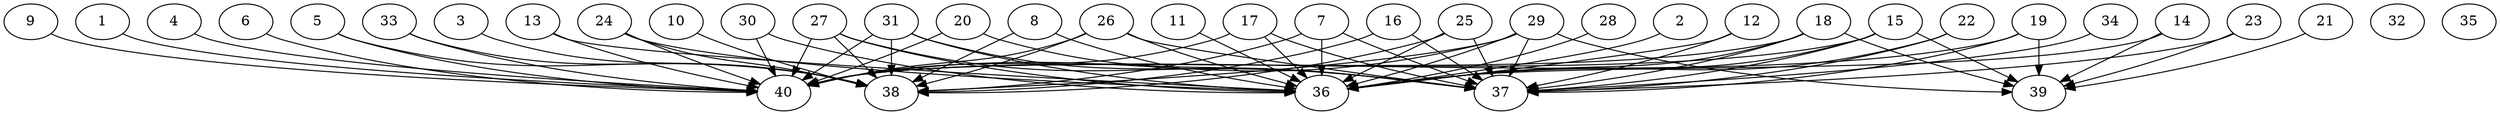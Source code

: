 // DAG (tier=3-complex, mode=compute, n=40, ccr=0.458, fat=0.859, density=0.609, regular=0.237, jump=0.225, mindata=1048576, maxdata=16777216)
// DAG automatically generated by daggen at Sun Aug 24 16:33:34 2025
// /home/ermia/Project/Environments/daggen/bin/daggen --dot --ccr 0.458 --fat 0.859 --regular 0.237 --density 0.609 --jump 0.225 --mindata 1048576 --maxdata 16777216 -n 40 
digraph G {
  1 [size="79030423572869152", alpha="0.18", expect_size="39515211786434576"]
  1 -> 40 [size ="1298167286988800"]
  2 [size="18923753773126856", alpha="0.11", expect_size="9461876886563428"]
  2 -> 36 [size ="1440668136243200"]
  3 [size="1285350190518150", alpha="0.08", expect_size="642675095259075"]
  3 -> 38 [size ="38848516063232"]
  4 [size="73673698069783680", alpha="0.03", expect_size="36836849034891840"]
  4 -> 40 [size ="1352146435964928"]
  5 [size="15674852926256316416", alpha="0.17", expect_size="7837426463128158208"]
  5 -> 38 [size ="50106296434688"]
  5 -> 40 [size ="50106296434688"]
  6 [size="612342534018819968", alpha="0.20", expect_size="306171267009409984"]
  6 -> 40 [size ="1099575389585408"]
  7 [size="3875172256732944531456", alpha="0.19", expect_size="1937586128366472265728"]
  7 -> 36 [size ="1973712970579968"]
  7 -> 37 [size ="1973712970579968"]
  7 -> 38 [size ="1973712970579968"]
  8 [size="3358632408757488", alpha="0.18", expect_size="1679316204378744"]
  8 -> 36 [size ="97314865676288"]
  8 -> 38 [size ="97314865676288"]
  9 [size="442021654730066886656", alpha="0.04", expect_size="221010827365033443328"]
  9 -> 40 [size ="464214837690368"]
  10 [size="476763187419059060736", alpha="0.10", expect_size="238381593709529530368"]
  10 -> 38 [size ="488230751305728"]
  11 [size="2272976476355690496000", alpha="0.11", expect_size="1136488238177845248000"]
  11 -> 36 [size ="1382992891084800"]
  12 [size="2681336653193477619712", alpha="0.18", expect_size="1340668326596738809856"]
  12 -> 36 [size ="1544036456333312"]
  12 -> 37 [size ="1544036456333312"]
  13 [size="2242313386025478520832", alpha="0.09", expect_size="1121156693012739260416"]
  13 -> 36 [size ="1370526782062592"]
  13 -> 40 [size ="1370526782062592"]
  14 [size="3798378793205520924672", alpha="0.17", expect_size="1899189396602760462336"]
  14 -> 36 [size ="1947550982602752"]
  14 -> 39 [size ="1947550982602752"]
  15 [size="276316834835725568", alpha="0.13", expect_size="138158417417862784"]
  15 -> 36 [size ="585995976179712"]
  15 -> 37 [size ="585995976179712"]
  15 -> 39 [size ="585995976179712"]
  15 -> 40 [size ="585995976179712"]
  16 [size="1331023046821624320", alpha="0.19", expect_size="665511523410812160"]
  16 -> 37 [size ="665806174158848"]
  16 -> 38 [size ="665806174158848"]
  17 [size="58230215556810272", alpha="0.08", expect_size="29115107778405136"]
  17 -> 36 [size ="2116458012213248"]
  17 -> 37 [size ="2116458012213248"]
  17 -> 40 [size ="2116458012213248"]
  18 [size="63280174432478584", alpha="0.09", expect_size="31640087216239292"]
  18 -> 36 [size ="1073227778490368"]
  18 -> 37 [size ="1073227778490368"]
  18 -> 39 [size ="1073227778490368"]
  18 -> 40 [size ="1073227778490368"]
  19 [size="3476615907781289967616", alpha="0.14", expect_size="1738307953890644983808"]
  19 -> 37 [size ="1835951181529088"]
  19 -> 39 [size ="1835951181529088"]
  19 -> 40 [size ="1835951181529088"]
  20 [size="24772458539217404", alpha="0.16", expect_size="12386229269608702"]
  20 -> 37 [size ="13981133570048"]
  20 -> 40 [size ="13981133570048"]
  21 [size="839023015825264640", alpha="0.08", expect_size="419511507912632320"]
  21 -> 39 [size ="616819589120000"]
  22 [size="212220659105792000000", alpha="0.16", expect_size="106110329552896000000"]
  22 -> 36 [size ="284630712320000"]
  22 -> 37 [size ="284630712320000"]
  23 [size="1730766274822144000000", alpha="0.04", expect_size="865383137411072000000"]
  23 -> 37 [size ="1153229127680000"]
  23 -> 39 [size ="1153229127680000"]
  24 [size="77276409792582080", alpha="0.14", expect_size="38638204896291040"]
  24 -> 36 [size ="1258404479762432"]
  24 -> 38 [size ="1258404479762432"]
  24 -> 40 [size ="1258404479762432"]
  25 [size="195208899236724736000", alpha="0.19", expect_size="97604449618362368000"]
  25 -> 36 [size ="269209095372800"]
  25 -> 37 [size ="269209095372800"]
  25 -> 38 [size ="269209095372800"]
  26 [size="63204598067757056000", alpha="0.02", expect_size="31602299033878528000"]
  26 -> 36 [size ="126937255116800"]
  26 -> 37 [size ="126937255116800"]
  26 -> 38 [size ="126937255116800"]
  26 -> 40 [size ="126937255116800"]
  27 [size="43204575384328312", alpha="0.16", expect_size="21602287692164156"]
  27 -> 36 [size ="1477842286149632"]
  27 -> 37 [size ="1477842286149632"]
  27 -> 38 [size ="1477842286149632"]
  27 -> 40 [size ="1477842286149632"]
  28 [size="408116486887909", alpha="0.10", expect_size="204058243443954"]
  28 -> 36 [size ="12981672869888"]
  29 [size="2551852712908029952000", alpha="0.02", expect_size="1275926356454014976000"]
  29 -> 36 [size ="1493919019827200"]
  29 -> 37 [size ="1493919019827200"]
  29 -> 38 [size ="1493919019827200"]
  29 -> 39 [size ="1493919019827200"]
  29 -> 40 [size ="1493919019827200"]
  30 [size="641881626536130379776", alpha="0.04", expect_size="320940813268065189888"]
  30 -> 36 [size ="595287299063808"]
  30 -> 40 [size ="595287299063808"]
  31 [size="312926898942179584", alpha="0.01", expect_size="156463449471089792"]
  31 -> 36 [size ="264477920460800"]
  31 -> 37 [size ="264477920460800"]
  31 -> 38 [size ="264477920460800"]
  31 -> 40 [size ="264477920460800"]
  32 [size="163961921236631552000", alpha="0.12", expect_size="81980960618315776000"]
  33 [size="3872129428559053824", alpha="0.20", expect_size="1936064714279526912"]
  33 -> 38 [size ="1508507438284800"]
  33 -> 40 [size ="1508507438284800"]
  34 [size="4593763959332726784", alpha="0.12", expect_size="2296881979666363392"]
  34 -> 37 [size ="1557952276201472"]
  35 [size="865171081306027904", alpha="0.07", expect_size="432585540653013952"]
  36 [size="177962569226275258368", alpha="0.02", expect_size="88981284613137629184"]
  37 [size="3054340640227108847616", alpha="0.07", expect_size="1527170320113554423808"]
  38 [size="31412823868858164", alpha="0.06", expect_size="15706411934429082"]
  39 [size="29855307106935460", alpha="0.14", expect_size="14927653553467730"]
  40 [size="5163043172494789", alpha="0.05", expect_size="2581521586247394"]
}